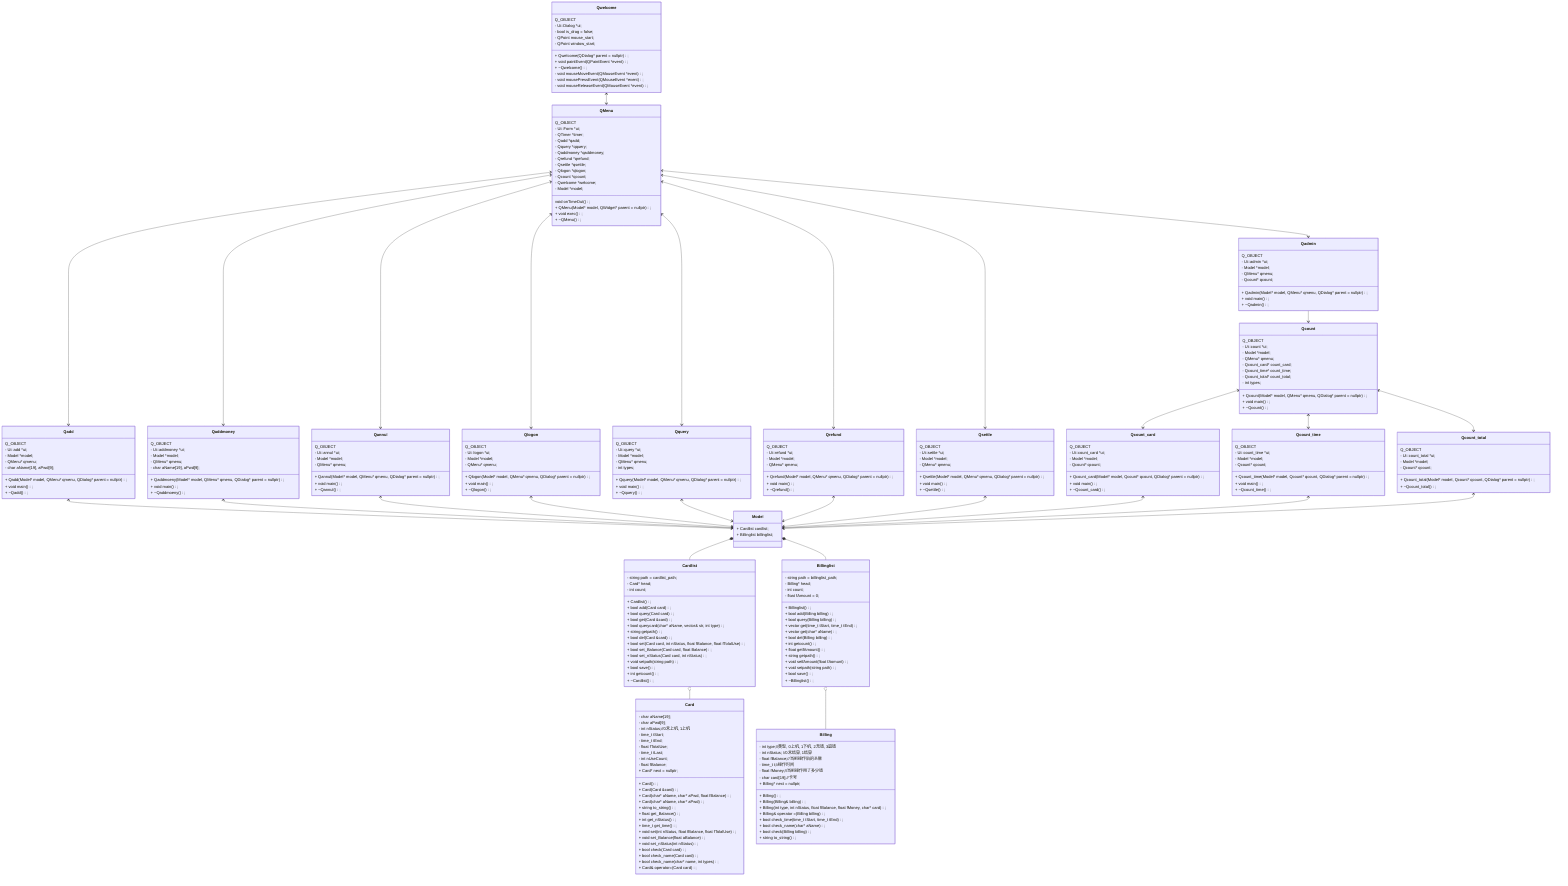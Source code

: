 classDiagram
class Model{
    + Cardlist cardlist;
    + Billinglist billinglist;
}

class Billinglist{
    - string path = billinglist_path;
    - Billing* head;
    - int count;
    - float fAmount = 0;

    + Billinglist();
    + bool add(Billing billing);
    + bool query(Billing billing);
    + vector<string> get(time_t tStart, time_t tEnd);
    + vector<string> get(char* aName);
    + bool del(Billing billing);
    + int getcount();
    + float getfAmount();
    + string getpath();
    + void setfAmount(float fAomunt);
    + void setpath(string path);
    + bool save();
    + ~Billinglist();
}

class Cardlist{
    - string path = cardlist_path;
    - Card* head;
    - int count;

    + Cardlist();
    + bool add(Card card);
    + bool query(Card card);
    + bool get(Card &card);
    + bool querycard(char* aName, vector<string>& str, int type);
    + string getpath();
    + bool del(Card &card);
    + bool set(Card card, int nStatus, float fBalance, float fTolalUse);
    + bool set_Balance(Card card, float Balance);
    + bool set_nStatus(Card card, int nStatus);
    + void setpath(string path);
    + bool save();
    + int getcount();
    + ~Cardlist();
}

class Billing{
    - int type;//类型, 0上机, 1下机, 2充钱, 3退钱
    - int nStatus; //0未结算, 1结算
    - float fBalance;//当前操作后的余额
    - time_t t;//操作时间
    - float fMoney;//当前操作用了多少钱
    - char card[19];//卡号

    + Billing* next = nullptr;
    + Billing();
    + Billing(Billing& billing);
    + Billing(int type, int nStatus, float fBalance, float fMoney, char* card);
    + Billing& operator = (Billing billing);
    + bool check_time(time_t tStart, time_t tEnd);
    + bool check_name(char* aName);
    + bool check(Billing billing);
    + string to_string();
}

class Card{
    - char aName[19];
    - char aPwd[9];
    - int nStatus;//0未上机, 1上机
    - time_t tStart;
    - time_t tEnd;
    - float fTotalUse;
    - time_t tLast;
    - int nUseCount;
    - float fBalance;

    + Card* next = nullptr;
    + Card();
    + Card(Card &card);
    + Card(char* aName, char* aPwd, float fBalance);
    + Card(char* aName, char* aPwd);
    + string to_string();
    + float get_Balance();
    + int get_nStatus();
    + time_t get_time();
    + void set(int nStatus, float fBalance, float fTolalUse);
    + void set_Balance(float aBalance);
    + void set_nStatus(int nStatus);
    + bool check(Card card);
    + bool check_name(Card card);
    + bool check_name(char* name, int types);
    + Card& operator= (Card card);
}

class QMenu{
    Q_OBJECT

    - Ui::Form *ui;
    - QTimer *timer;

    - Qadd *qadd;
    - Qquery *qquery;
    - Qaddmoney *qaddmoney;
    - Qrefund *qrefund;
    - Qsettle *qsettle;
    - Qlogon *qlogon;
    - Qcount *qcount;
    - Qwelcome *welcome;

    - Model *model;

    void onTimeOut();

    + QMenu(Model* model, QWidget* parent = nullptr);
    + void exec();
    + ~QMenu();

}

class Qadd {
    Q_OBJECT

    - Ui::add *ui;
    - Model *model;
    - QMenu* qmenu;
    - char aName[19], aPwd[9];

    + Qadd(Model* model, QMenu* qmenu, QDialog* parent = nullptr);
    + void main();
    + ~Qadd();
}

class Qaddmoney {
    Q_OBJECT

    - Ui::addmoney *ui;
    - Model *model;
    - QMenu* qmenu;
    - char aName[19], aPwd[9];

    + Qaddmoeny(Model* model, QMenu* qmenu, QDialog* parent = nullptr);
    + void main();
    + ~Qaddmoeny();
}

class Qannul{
    Q_OBJECT

    + Qannul(Model* model, QMenu* qmenu, QDialog* parent = nullptr);
    + void main();
    + ~Qannul();

    - Ui::annul *ui;
    - Model *model;
    - QMenu* qmenu;

}

class Qlogon{
    Q_OBJECT

    + Qlogon(Model* model, QMenu* qmenu, QDialog* parent = nullptr);
    + void main();
    + ~Qlogon();

    - Ui::logon *ui;
    - Model *model;
    - QMenu* qmenu;
}

class Qquery{
    Q_OBJECT

    + Qquery(Model* model, QMenu* qmenu, QDialog* parent = nullptr);
    + void main();
    + ~Qquery();

    - Ui::query *ui;
    - Model *model;
    - QMenu* qmenu;

    - int types;
}

class Qrefund{
    Q_OBJECT

    + Qrefund(Model* model, QMenu* qmenu, QDialog* parent = nullptr);
    + void main();
    + ~Qrefund();

    - Ui::refund *ui;
    - Model *model;
    - QMenu* qmenu;

}

class Qsettle{
    Q_OBJECT

    + Qsettle(Model* model, QMenu* qmenu, QDialog* parent = nullptr);
    + void main();
    + ~Qsettle();

    - Ui::settle *ui;
    - Model *model;
    - QMenu* qmenu;

}

class Qcount_card{
    Q_OBJECT

    + Qcount_card(Model* model, Qcount* qcount, QDialog* parent = nullptr);
    + void main();
    + ~Qcount_card();

    - Ui::count_card *ui;
    - Model *model;
    - Qcount* qcount;

}

class Qcount_time{
    Q_OBJECT


    + Qcount_time(Model* model, Qcount* qcount, QDialog* parent = nullptr);
    + void main();
    + ~Qcount_time();

    - Ui::count_time *ui;
    - Model *model;
    - Qcount* qcount;

}

class Qcount_total{
    Q_OBJECT

    + Qcount_total(Model* model, Qcount* qcount, QDialog* parent = nullptr);
    + ~Qcount_total();

    - Ui::count_total *ui;
    - Model *model;
    - Qcount* qcount;
}

class Qcount{
    Q_OBJECT

    + Qcount(Model* model, QMenu* qmenu, QDialog* parent = nullptr);
    + void main();
    + ~Qcount();

    - Ui::count *ui;
    - Model *model;
    - QMenu* qmenu;
    - Qcount_card* count_card;
    - Qcount_time* count_time;
    - Qcount_total* count_total;
    - int types;

}

class Qwelcome{
    Q_OBJECT
    
    + Qwelcome(QDialog* parent = nullptr);
    + void paintEvent(QPaintEvent *event);
    + ~Qwelcome();

    - Ui::Dialog *ui;


    - bool is_drag = false;
    - QPoint mouse_start;
    - QPoint window_start;

    - void mouseMoveEvent(QMouseEvent *event);
    - void mousePressEvent(QMouseEvent *event);
    - void mouseReleaseEvent(QMouseEvent *event);
}

class Qadmin{
    Q_OBJECT

    + Qadmin(Model* model, QMenu* qmenu, QDialog* parent = nullptr);
    + void main();
    + ~Qadmin();

    - Ui::admin *ui;
    - Model *model;
    - QMenu* qmenu;
    - Qcount* qcount;

}


Model *-- Cardlist
Model *-- Billinglist
Billinglist o-- Billing
Cardlist o-- Card

QMenu <--> Qadd
Qadd <--> Model

QMenu <--> Qaddmoney
Qaddmoney <--> Model

QMenu <--> Qannul
Qannul <--> Model

QMenu <--> Qlogon
Qlogon <--> Model

QMenu <--> Qquery
Qquery <--> Model

QMenu <--> Qrefund
Qrefund <--> Model

QMenu <--> Qsettle
Qsettle <--> Model

Qwelcome <--> QMenu
QMenu <--> Qadmin

Qadmin --> Qcount

Qcount <--> Qcount_card
Qcount_card <--> Model

Qcount <--> Qcount_time
Qcount_time <--> Model

Qcount <--> Qcount_total
Qcount_total <--> Model